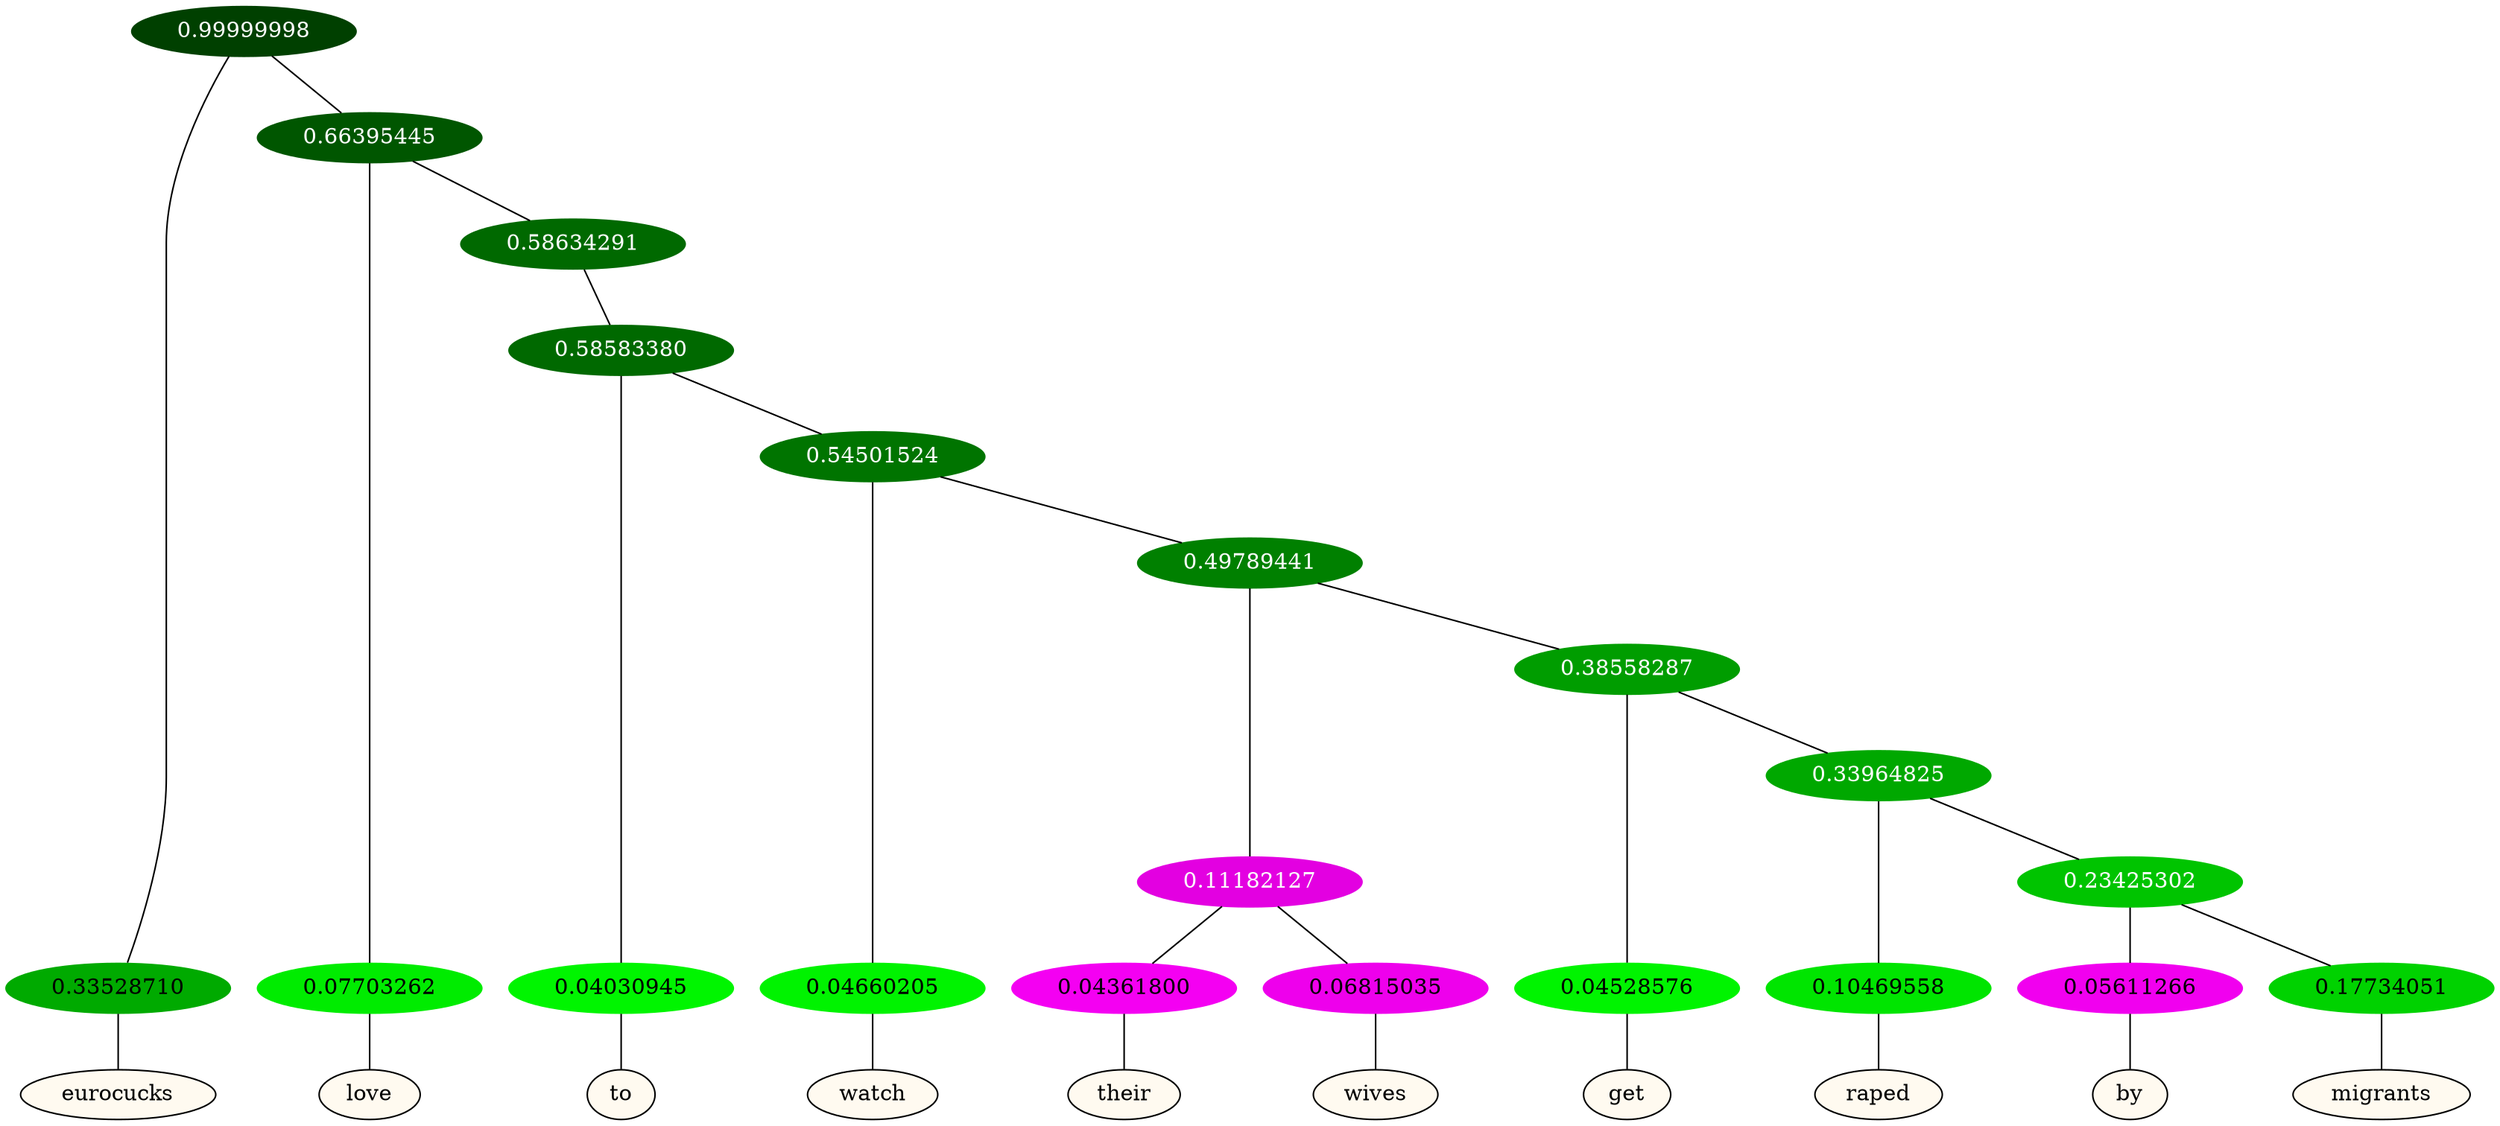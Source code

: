 graph {
	node [format=png height=0.15 nodesep=0.001 ordering=out overlap=prism overlap_scaling=0.01 ranksep=0.001 ratio=0.2 style=filled width=0.15]
	{
		rank=same
		a_w_1 [label=eurocucks color=black fillcolor=floralwhite style="filled,solid"]
		a_w_3 [label=love color=black fillcolor=floralwhite style="filled,solid"]
		a_w_6 [label=to color=black fillcolor=floralwhite style="filled,solid"]
		a_w_8 [label=watch color=black fillcolor=floralwhite style="filled,solid"]
		a_w_12 [label=their color=black fillcolor=floralwhite style="filled,solid"]
		a_w_13 [label=wives color=black fillcolor=floralwhite style="filled,solid"]
		a_w_14 [label=get color=black fillcolor=floralwhite style="filled,solid"]
		a_w_16 [label=raped color=black fillcolor=floralwhite style="filled,solid"]
		a_w_18 [label=by color=black fillcolor=floralwhite style="filled,solid"]
		a_w_19 [label=migrants color=black fillcolor=floralwhite style="filled,solid"]
	}
	a_n_1 -- a_w_1
	a_n_3 -- a_w_3
	a_n_6 -- a_w_6
	a_n_8 -- a_w_8
	a_n_12 -- a_w_12
	a_n_13 -- a_w_13
	a_n_14 -- a_w_14
	a_n_16 -- a_w_16
	a_n_18 -- a_w_18
	a_n_19 -- a_w_19
	{
		rank=same
		a_n_1 [label=0.33528710 color="0.334 1.000 0.665" fontcolor=black]
		a_n_3 [label=0.07703262 color="0.334 1.000 0.923" fontcolor=black]
		a_n_6 [label=0.04030945 color="0.334 1.000 0.960" fontcolor=black]
		a_n_8 [label=0.04660205 color="0.334 1.000 0.953" fontcolor=black]
		a_n_12 [label=0.04361800 color="0.835 1.000 0.956" fontcolor=black]
		a_n_13 [label=0.06815035 color="0.835 1.000 0.932" fontcolor=black]
		a_n_14 [label=0.04528576 color="0.334 1.000 0.955" fontcolor=black]
		a_n_16 [label=0.10469558 color="0.334 1.000 0.895" fontcolor=black]
		a_n_18 [label=0.05611266 color="0.835 1.000 0.944" fontcolor=black]
		a_n_19 [label=0.17734051 color="0.334 1.000 0.823" fontcolor=black]
	}
	a_n_0 [label=0.99999998 color="0.334 1.000 0.250" fontcolor=grey99]
	a_n_0 -- a_n_1
	a_n_2 [label=0.66395445 color="0.334 1.000 0.336" fontcolor=grey99]
	a_n_0 -- a_n_2
	a_n_2 -- a_n_3
	a_n_4 [label=0.58634291 color="0.334 1.000 0.414" fontcolor=grey99]
	a_n_2 -- a_n_4
	a_n_5 [label=0.58583380 color="0.334 1.000 0.414" fontcolor=grey99]
	a_n_4 -- a_n_5
	a_n_5 -- a_n_6
	a_n_7 [label=0.54501524 color="0.334 1.000 0.455" fontcolor=grey99]
	a_n_5 -- a_n_7
	a_n_7 -- a_n_8
	a_n_9 [label=0.49789441 color="0.334 1.000 0.502" fontcolor=grey99]
	a_n_7 -- a_n_9
	a_n_10 [label=0.11182127 color="0.835 1.000 0.888" fontcolor=grey99]
	a_n_9 -- a_n_10
	a_n_11 [label=0.38558287 color="0.334 1.000 0.614" fontcolor=grey99]
	a_n_9 -- a_n_11
	a_n_10 -- a_n_12
	a_n_10 -- a_n_13
	a_n_11 -- a_n_14
	a_n_15 [label=0.33964825 color="0.334 1.000 0.660" fontcolor=grey99]
	a_n_11 -- a_n_15
	a_n_15 -- a_n_16
	a_n_17 [label=0.23425302 color="0.334 1.000 0.766" fontcolor=grey99]
	a_n_15 -- a_n_17
	a_n_17 -- a_n_18
	a_n_17 -- a_n_19
}

